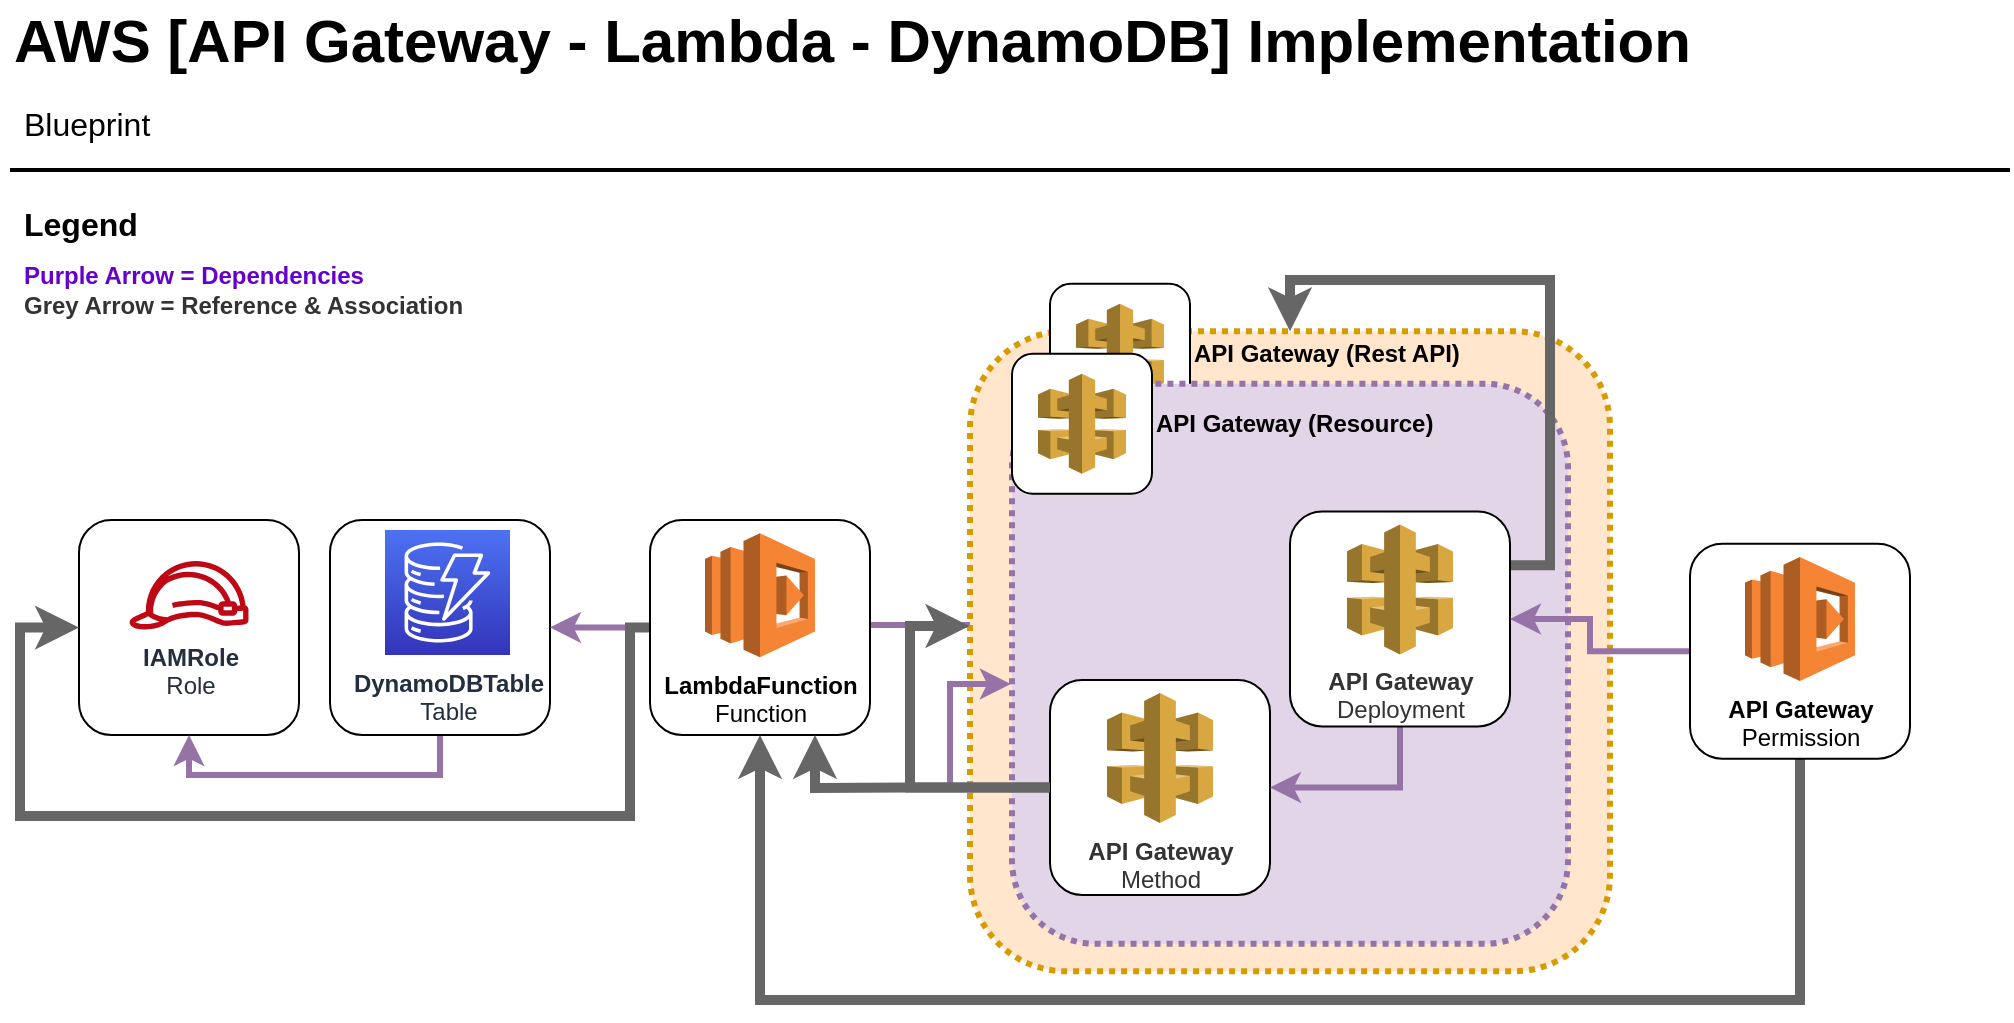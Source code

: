 <mxfile version="20.0.4" type="github">
  <diagram id="Ht1M8jgEwFfnCIfOTk4-" name="Page-1">
    <mxGraphModel dx="1221" dy="644" grid="1" gridSize="10" guides="1" tooltips="1" connect="1" arrows="1" fold="1" page="1" pageScale="1" pageWidth="1169" pageHeight="827" math="0" shadow="0">
      <root>
        <mxCell id="0" />
        <mxCell id="1" parent="0" />
        <mxCell id="-QjtrjUzRDEMRZ5MF8oH-47" value="AWS [API Gateway - Lambda - DynamoDB] Implementation" style="text;html=1;resizable=0;points=[];autosize=1;align=left;verticalAlign=top;spacingTop=-4;fontSize=30;fontStyle=1" parent="1" vertex="1">
          <mxGeometry x="40" y="20" width="860" height="40" as="geometry" />
        </mxCell>
        <mxCell id="-QjtrjUzRDEMRZ5MF8oH-48" value="Blueprint" style="text;html=1;resizable=0;points=[];autosize=1;align=left;verticalAlign=top;spacingTop=-4;fontSize=16;" parent="1" vertex="1">
          <mxGeometry x="44.5" y="70" width="90" height="30" as="geometry" />
        </mxCell>
        <mxCell id="-QjtrjUzRDEMRZ5MF8oH-49" value="Legend" style="text;html=1;resizable=0;points=[];autosize=1;align=left;verticalAlign=top;spacingTop=-4;fontSize=16;fontStyle=1" parent="1" vertex="1">
          <mxGeometry x="44.5" y="120" width="80" height="30" as="geometry" />
        </mxCell>
        <mxCell id="SCVMTBWpLvtzJIhz15lM-1" value="" style="line;strokeWidth=2;html=1;fontSize=14;" parent="1" vertex="1">
          <mxGeometry x="40" y="100" width="1000" height="10" as="geometry" />
        </mxCell>
        <mxCell id="YS3wjuGzkb4AKNoPu0pF-4" value="" style="rounded=1;whiteSpace=wrap;html=1;" vertex="1" parent="1">
          <mxGeometry x="74.5" y="280" width="110" height="107.5" as="geometry" />
        </mxCell>
        <mxCell id="YS3wjuGzkb4AKNoPu0pF-1" value="&lt;b&gt;IAMRole&lt;/b&gt;&lt;br&gt;Role" style="sketch=0;outlineConnect=0;fontColor=#232F3E;gradientColor=none;fillColor=#BF0816;strokeColor=none;dashed=0;verticalLabelPosition=bottom;verticalAlign=top;align=center;html=1;fontSize=12;fontStyle=0;aspect=fixed;pointerEvents=1;shape=mxgraph.aws4.role;" vertex="1" parent="1">
          <mxGeometry x="99.14" y="300.5" width="60.72" height="34.25" as="geometry" />
        </mxCell>
        <mxCell id="YS3wjuGzkb4AKNoPu0pF-10" style="edgeStyle=orthogonalEdgeStyle;rounded=0;orthogonalLoop=1;jettySize=auto;html=1;exitX=0.5;exitY=1;exitDx=0;exitDy=0;entryX=0.5;entryY=1;entryDx=0;entryDy=0;fontColor=#FF3333;fillColor=#e1d5e7;strokeColor=#9673a6;strokeWidth=3;" edge="1" parent="1" source="YS3wjuGzkb4AKNoPu0pF-9" target="YS3wjuGzkb4AKNoPu0pF-4">
          <mxGeometry relative="1" as="geometry" />
        </mxCell>
        <mxCell id="YS3wjuGzkb4AKNoPu0pF-9" value="" style="rounded=1;whiteSpace=wrap;html=1;" vertex="1" parent="1">
          <mxGeometry x="200" y="280" width="110" height="107.5" as="geometry" />
        </mxCell>
        <mxCell id="YS3wjuGzkb4AKNoPu0pF-3" value="&lt;b&gt;DynamoDBTable&lt;/b&gt;&lt;br&gt;Table" style="sketch=0;points=[[0,0,0],[0.25,0,0],[0.5,0,0],[0.75,0,0],[1,0,0],[0,1,0],[0.25,1,0],[0.5,1,0],[0.75,1,0],[1,1,0],[0,0.25,0],[0,0.5,0],[0,0.75,0],[1,0.25,0],[1,0.5,0],[1,0.75,0]];outlineConnect=0;fontColor=#232F3E;gradientColor=#4D72F3;gradientDirection=north;fillColor=#3334B9;strokeColor=#ffffff;dashed=0;verticalLabelPosition=bottom;verticalAlign=top;align=center;html=1;fontSize=12;fontStyle=0;aspect=fixed;shape=mxgraph.aws4.resourceIcon;resIcon=mxgraph.aws4.dynamodb;" vertex="1" parent="1">
          <mxGeometry x="227.5" y="285" width="62.5" height="62.5" as="geometry" />
        </mxCell>
        <mxCell id="YS3wjuGzkb4AKNoPu0pF-11" value="&lt;b style=&quot;&quot;&gt;&lt;font color=&quot;#6600cc&quot;&gt;Purple Arrow = Dependencies&lt;/font&gt;&lt;br&gt;&lt;font color=&quot;#333333&quot;&gt;Grey Arrow = Reference &amp;amp; Association&lt;/font&gt;&lt;font color=&quot;#6600cc&quot;&gt;&amp;nbsp;&lt;/font&gt;&lt;br&gt;&lt;/b&gt;" style="text;html=1;align=left;verticalAlign=middle;resizable=0;points=[];autosize=1;strokeColor=none;fillColor=none;fontColor=#FF3333;" vertex="1" parent="1">
          <mxGeometry x="44.5" y="145" width="250" height="40" as="geometry" />
        </mxCell>
        <mxCell id="YS3wjuGzkb4AKNoPu0pF-16" style="edgeStyle=orthogonalEdgeStyle;rounded=0;orthogonalLoop=1;jettySize=auto;html=1;exitX=0.006;exitY=0.459;exitDx=0;exitDy=0;entryX=1;entryY=0.5;entryDx=0;entryDy=0;fontColor=#000000;fillColor=#e1d5e7;strokeColor=#9673a6;strokeWidth=3;exitPerimeter=0;" edge="1" parent="1" source="YS3wjuGzkb4AKNoPu0pF-18" target="YS3wjuGzkb4AKNoPu0pF-9">
          <mxGeometry relative="1" as="geometry" />
        </mxCell>
        <mxCell id="YS3wjuGzkb4AKNoPu0pF-17" style="edgeStyle=orthogonalEdgeStyle;rounded=0;orthogonalLoop=1;jettySize=auto;html=1;exitX=0;exitY=0.5;exitDx=0;exitDy=0;fontColor=#000000;entryX=0;entryY=0.5;entryDx=0;entryDy=0;strokeWidth=5;fillColor=#f5f5f5;strokeColor=#666666;" edge="1" parent="1" source="YS3wjuGzkb4AKNoPu0pF-13" target="YS3wjuGzkb4AKNoPu0pF-4">
          <mxGeometry relative="1" as="geometry">
            <mxPoint x="44.5" y="337.5" as="targetPoint" />
            <Array as="points">
              <mxPoint x="350" y="334" />
              <mxPoint x="350" y="428" />
              <mxPoint x="45" y="428" />
              <mxPoint x="45" y="334" />
            </Array>
          </mxGeometry>
        </mxCell>
        <mxCell id="YS3wjuGzkb4AKNoPu0pF-13" value="" style="rounded=1;whiteSpace=wrap;html=1;" vertex="1" parent="1">
          <mxGeometry x="360" y="280" width="110" height="107.5" as="geometry" />
        </mxCell>
        <mxCell id="YS3wjuGzkb4AKNoPu0pF-15" value="&lt;font color=&quot;#000000&quot;&gt;&lt;b&gt;LambdaFunction&lt;/b&gt;&lt;br&gt;Function&lt;br&gt;&lt;/font&gt;" style="outlineConnect=0;dashed=0;verticalLabelPosition=bottom;verticalAlign=top;align=center;html=1;shape=mxgraph.aws3.lambda;fillColor=#F58534;gradientColor=none;fontColor=#6600CC;" vertex="1" parent="1">
          <mxGeometry x="387.5" y="286.63" width="55" height="62" as="geometry" />
        </mxCell>
        <mxCell id="YS3wjuGzkb4AKNoPu0pF-18" value="" style="rounded=1;whiteSpace=wrap;html=1;fillColor=#ffe6cc;strokeColor=#d79b00;dashed=1;strokeWidth=3;dashPattern=1 1;" vertex="1" parent="1">
          <mxGeometry x="520" y="185.63" width="320" height="320" as="geometry" />
        </mxCell>
        <mxCell id="YS3wjuGzkb4AKNoPu0pF-19" value="" style="rounded=1;whiteSpace=wrap;html=1;" vertex="1" parent="1">
          <mxGeometry x="560" y="161.88" width="70" height="70" as="geometry" />
        </mxCell>
        <mxCell id="YS3wjuGzkb4AKNoPu0pF-20" value="" style="outlineConnect=0;dashed=0;verticalLabelPosition=bottom;verticalAlign=top;align=center;html=1;shape=mxgraph.aws3.api_gateway;fillColor=#D9A741;gradientColor=none;dashPattern=1 1;fontColor=#000000;strokeColor=#D79B00;strokeWidth=3;" vertex="1" parent="1">
          <mxGeometry x="573" y="171.88" width="44" height="50" as="geometry" />
        </mxCell>
        <mxCell id="YS3wjuGzkb4AKNoPu0pF-21" value="&lt;b&gt;API Gateway (Rest API)&lt;/b&gt;" style="text;html=1;align=left;verticalAlign=middle;resizable=0;points=[];autosize=1;strokeColor=none;fillColor=none;fontColor=#000000;" vertex="1" parent="1">
          <mxGeometry x="630" y="181.88" width="160" height="30" as="geometry" />
        </mxCell>
        <mxCell id="YS3wjuGzkb4AKNoPu0pF-22" value="" style="rounded=1;whiteSpace=wrap;html=1;fillColor=#e1d5e7;strokeColor=#9673a6;dashed=1;strokeWidth=3;dashPattern=1 1;" vertex="1" parent="1">
          <mxGeometry x="541" y="211.88" width="278" height="280" as="geometry" />
        </mxCell>
        <mxCell id="YS3wjuGzkb4AKNoPu0pF-25" value="" style="rounded=1;whiteSpace=wrap;html=1;" vertex="1" parent="1">
          <mxGeometry x="541" y="196.88" width="70" height="70" as="geometry" />
        </mxCell>
        <mxCell id="YS3wjuGzkb4AKNoPu0pF-26" value="" style="outlineConnect=0;dashed=0;verticalLabelPosition=bottom;verticalAlign=top;align=center;html=1;shape=mxgraph.aws3.api_gateway;fillColor=#D9A741;gradientColor=none;dashPattern=1 1;fontColor=#000000;strokeColor=#D79B00;strokeWidth=3;" vertex="1" parent="1">
          <mxGeometry x="554" y="206.88" width="44" height="50" as="geometry" />
        </mxCell>
        <mxCell id="YS3wjuGzkb4AKNoPu0pF-27" value="&lt;b&gt;API Gateway (Resource)&lt;/b&gt;" style="text;html=1;align=left;verticalAlign=middle;resizable=0;points=[];autosize=1;strokeColor=none;fillColor=none;fontColor=#000000;" vertex="1" parent="1">
          <mxGeometry x="611" y="216.88" width="160" height="30" as="geometry" />
        </mxCell>
        <mxCell id="YS3wjuGzkb4AKNoPu0pF-39" style="edgeStyle=orthogonalEdgeStyle;rounded=0;orthogonalLoop=1;jettySize=auto;html=1;exitX=0;exitY=0.5;exitDx=0;exitDy=0;fontColor=#333333;strokeWidth=3;entryX=-0.002;entryY=0.535;entryDx=0;entryDy=0;entryPerimeter=0;fillColor=#e1d5e7;strokeColor=#9673a6;" edge="1" parent="1" source="YS3wjuGzkb4AKNoPu0pF-28" target="YS3wjuGzkb4AKNoPu0pF-22">
          <mxGeometry relative="1" as="geometry">
            <mxPoint x="500" y="360" as="targetPoint" />
            <Array as="points">
              <mxPoint x="510" y="414" />
              <mxPoint x="510" y="362" />
              <mxPoint x="540" y="362" />
            </Array>
          </mxGeometry>
        </mxCell>
        <mxCell id="YS3wjuGzkb4AKNoPu0pF-40" style="edgeStyle=orthogonalEdgeStyle;rounded=0;orthogonalLoop=1;jettySize=auto;html=1;exitX=0;exitY=0.5;exitDx=0;exitDy=0;fontColor=#333333;strokeWidth=5;fillColor=#f5f5f5;strokeColor=#666666;entryX=0.75;entryY=1;entryDx=0;entryDy=0;" edge="1" parent="1" source="YS3wjuGzkb4AKNoPu0pF-28" target="YS3wjuGzkb4AKNoPu0pF-13">
          <mxGeometry relative="1" as="geometry">
            <mxPoint x="470" y="360" as="targetPoint" />
            <Array as="points">
              <mxPoint x="490" y="414" />
              <mxPoint x="443" y="414" />
            </Array>
          </mxGeometry>
        </mxCell>
        <mxCell id="YS3wjuGzkb4AKNoPu0pF-28" value="" style="rounded=1;whiteSpace=wrap;html=1;" vertex="1" parent="1">
          <mxGeometry x="560" y="360" width="110" height="107.5" as="geometry" />
        </mxCell>
        <mxCell id="YS3wjuGzkb4AKNoPu0pF-30" value="&lt;b&gt;API Gateway&lt;/b&gt;&lt;br&gt;Method" style="outlineConnect=0;dashed=0;verticalLabelPosition=bottom;verticalAlign=top;align=center;html=1;shape=mxgraph.aws3.api_gateway;fillColor=#D9A741;gradientColor=none;dashPattern=1 1;fontColor=#333333;strokeColor=#D79B00;strokeWidth=3;" vertex="1" parent="1">
          <mxGeometry x="588.5" y="366.5" width="53" height="65" as="geometry" />
        </mxCell>
        <mxCell id="YS3wjuGzkb4AKNoPu0pF-37" style="edgeStyle=orthogonalEdgeStyle;rounded=0;orthogonalLoop=1;jettySize=auto;html=1;exitX=0.5;exitY=1;exitDx=0;exitDy=0;entryX=1;entryY=0.5;entryDx=0;entryDy=0;fontColor=#333333;strokeWidth=3;fillColor=#e1d5e7;strokeColor=#9673a6;" edge="1" parent="1" source="YS3wjuGzkb4AKNoPu0pF-31" target="YS3wjuGzkb4AKNoPu0pF-28">
          <mxGeometry relative="1" as="geometry" />
        </mxCell>
        <mxCell id="YS3wjuGzkb4AKNoPu0pF-45" style="edgeStyle=orthogonalEdgeStyle;rounded=0;orthogonalLoop=1;jettySize=auto;html=1;exitX=1;exitY=0.25;exitDx=0;exitDy=0;fontColor=#333333;strokeWidth=5;fillColor=#f5f5f5;strokeColor=#666666;" edge="1" parent="1" source="YS3wjuGzkb4AKNoPu0pF-31" target="YS3wjuGzkb4AKNoPu0pF-18">
          <mxGeometry relative="1" as="geometry">
            <Array as="points">
              <mxPoint x="810" y="303" />
              <mxPoint x="810" y="160" />
              <mxPoint x="680" y="160" />
            </Array>
          </mxGeometry>
        </mxCell>
        <mxCell id="YS3wjuGzkb4AKNoPu0pF-31" value="" style="rounded=1;whiteSpace=wrap;html=1;" vertex="1" parent="1">
          <mxGeometry x="680" y="275.76" width="110" height="107.5" as="geometry" />
        </mxCell>
        <mxCell id="YS3wjuGzkb4AKNoPu0pF-32" value="&lt;b&gt;API Gateway&lt;/b&gt;&lt;br&gt;Deployment" style="outlineConnect=0;dashed=0;verticalLabelPosition=bottom;verticalAlign=top;align=center;html=1;shape=mxgraph.aws3.api_gateway;fillColor=#D9A741;gradientColor=none;dashPattern=1 1;fontColor=#333333;strokeColor=#D79B00;strokeWidth=3;" vertex="1" parent="1">
          <mxGeometry x="708.5" y="282.26" width="53" height="65" as="geometry" />
        </mxCell>
        <mxCell id="YS3wjuGzkb4AKNoPu0pF-36" style="edgeStyle=orthogonalEdgeStyle;rounded=0;orthogonalLoop=1;jettySize=auto;html=1;exitX=0;exitY=0.5;exitDx=0;exitDy=0;entryX=1;entryY=0.5;entryDx=0;entryDy=0;fontColor=#333333;strokeWidth=3;fillColor=#e1d5e7;strokeColor=#9673a6;" edge="1" parent="1" source="YS3wjuGzkb4AKNoPu0pF-33" target="YS3wjuGzkb4AKNoPu0pF-31">
          <mxGeometry relative="1" as="geometry">
            <Array as="points">
              <mxPoint x="830" y="346" />
              <mxPoint x="830" y="330" />
            </Array>
          </mxGeometry>
        </mxCell>
        <mxCell id="YS3wjuGzkb4AKNoPu0pF-44" style="edgeStyle=orthogonalEdgeStyle;rounded=0;orthogonalLoop=1;jettySize=auto;html=1;exitX=0.5;exitY=1;exitDx=0;exitDy=0;entryX=0.5;entryY=1;entryDx=0;entryDy=0;fontColor=#333333;strokeWidth=5;fillColor=#f5f5f5;strokeColor=#666666;" edge="1" parent="1" source="YS3wjuGzkb4AKNoPu0pF-33" target="YS3wjuGzkb4AKNoPu0pF-13">
          <mxGeometry relative="1" as="geometry">
            <Array as="points">
              <mxPoint x="935" y="520" />
              <mxPoint x="415" y="520" />
            </Array>
          </mxGeometry>
        </mxCell>
        <mxCell id="YS3wjuGzkb4AKNoPu0pF-33" value="" style="rounded=1;whiteSpace=wrap;html=1;" vertex="1" parent="1">
          <mxGeometry x="880" y="291.88" width="110" height="107.5" as="geometry" />
        </mxCell>
        <mxCell id="YS3wjuGzkb4AKNoPu0pF-34" value="&lt;font color=&quot;#000000&quot;&gt;&lt;b&gt;API Gateway&lt;/b&gt;&lt;br&gt;Permission&lt;br&gt;&lt;/font&gt;" style="outlineConnect=0;dashed=0;verticalLabelPosition=bottom;verticalAlign=top;align=center;html=1;shape=mxgraph.aws3.lambda;fillColor=#F58534;gradientColor=none;fontColor=#6600CC;" vertex="1" parent="1">
          <mxGeometry x="907.5" y="298.51" width="55" height="62" as="geometry" />
        </mxCell>
        <mxCell id="YS3wjuGzkb4AKNoPu0pF-41" style="edgeStyle=orthogonalEdgeStyle;rounded=0;orthogonalLoop=1;jettySize=auto;html=1;exitX=0;exitY=0.5;exitDx=0;exitDy=0;fontColor=#333333;strokeWidth=5;entryX=-0.001;entryY=0.462;entryDx=0;entryDy=0;entryPerimeter=0;fillColor=#f5f5f5;strokeColor=#666666;" edge="1" parent="1" target="YS3wjuGzkb4AKNoPu0pF-18">
          <mxGeometry relative="1" as="geometry">
            <mxPoint x="470" y="340.005" as="targetPoint" />
            <mxPoint x="560" y="413.77" as="sourcePoint" />
            <Array as="points">
              <mxPoint x="490" y="414" />
              <mxPoint x="490" y="333" />
              <mxPoint x="520" y="333" />
            </Array>
          </mxGeometry>
        </mxCell>
      </root>
    </mxGraphModel>
  </diagram>
</mxfile>
